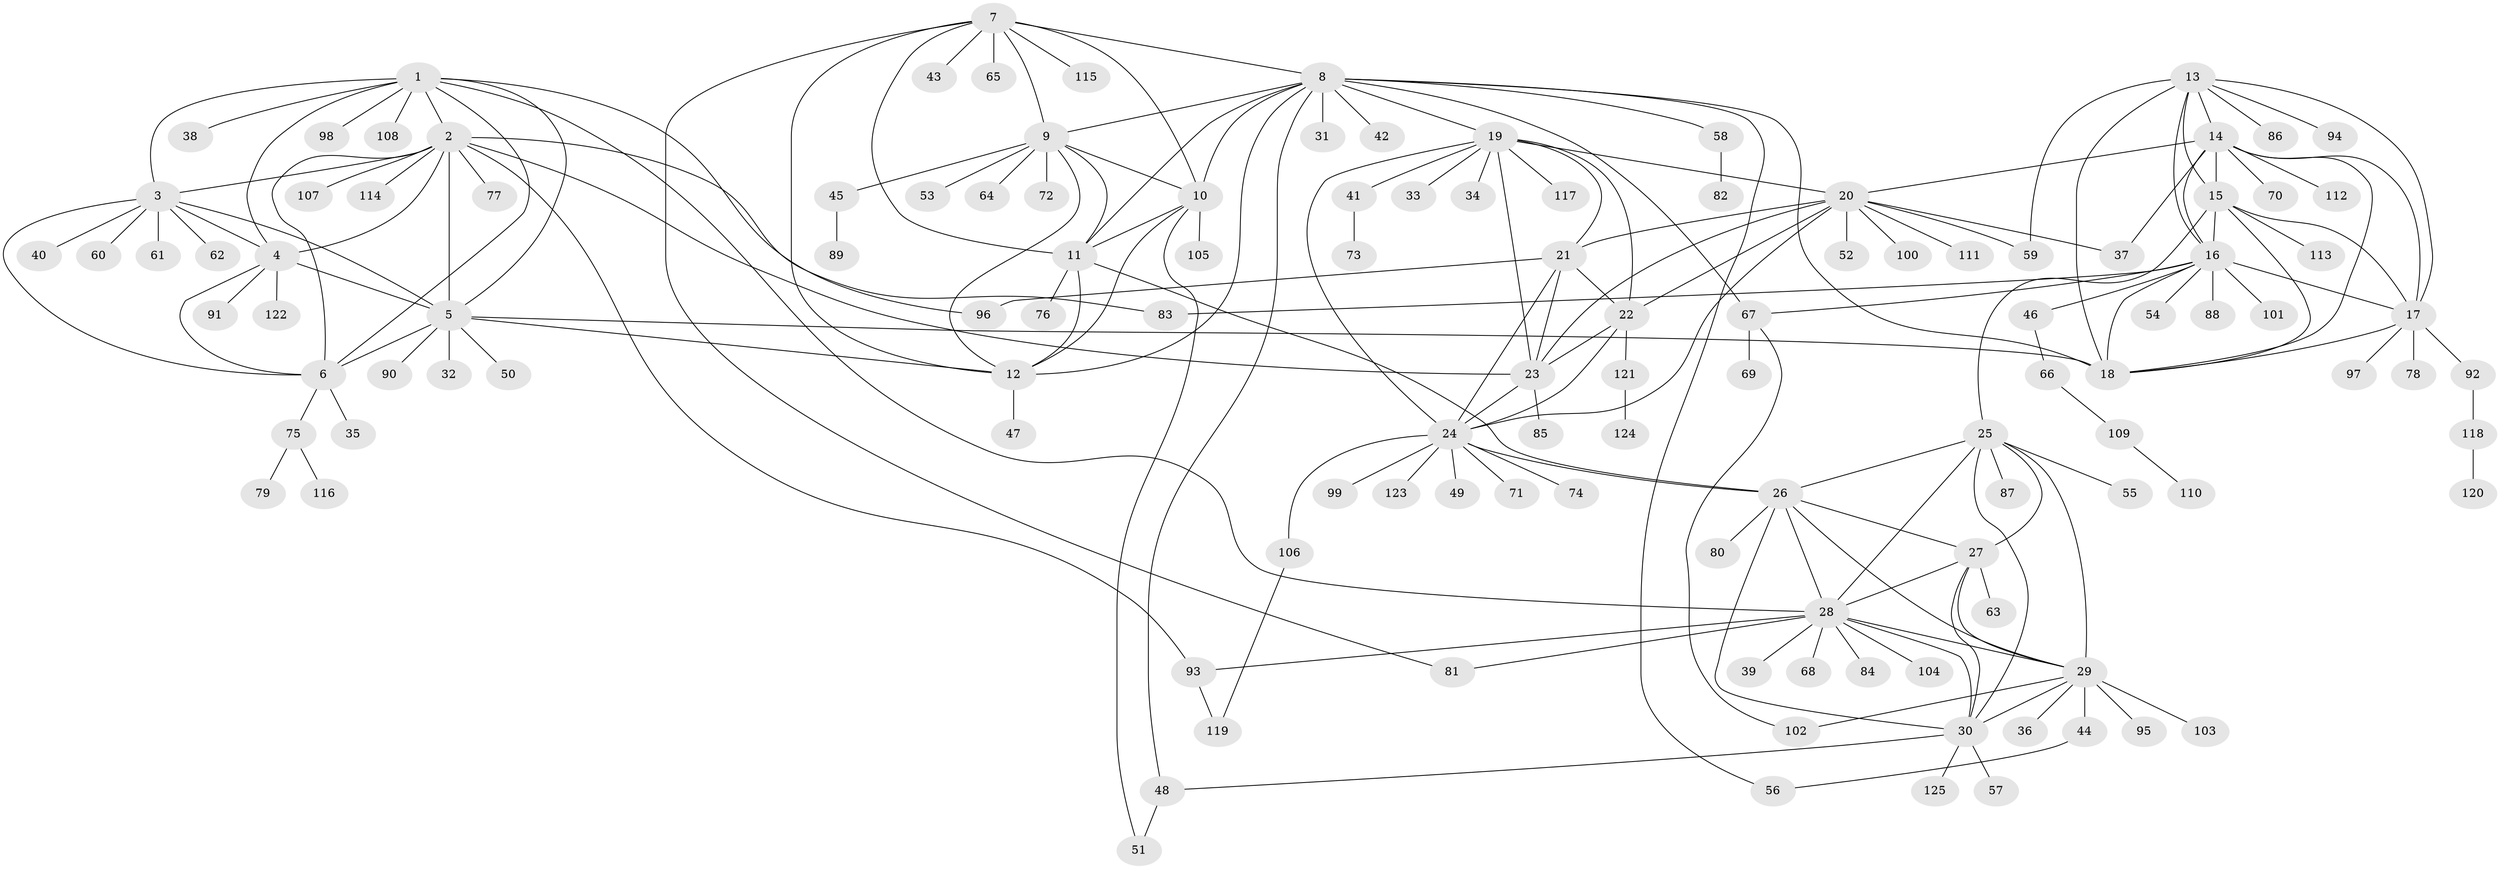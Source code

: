 // coarse degree distribution, {7: 0.05263157894736842, 8: 0.02631578947368421, 6: 0.15789473684210525, 5: 0.05263157894736842, 10: 0.02631578947368421, 2: 0.18421052631578946, 11: 0.02631578947368421, 12: 0.02631578947368421, 3: 0.07894736842105263, 1: 0.3684210526315789}
// Generated by graph-tools (version 1.1) at 2025/52/03/04/25 22:52:38]
// undirected, 125 vertices, 192 edges
graph export_dot {
  node [color=gray90,style=filled];
  1;
  2;
  3;
  4;
  5;
  6;
  7;
  8;
  9;
  10;
  11;
  12;
  13;
  14;
  15;
  16;
  17;
  18;
  19;
  20;
  21;
  22;
  23;
  24;
  25;
  26;
  27;
  28;
  29;
  30;
  31;
  32;
  33;
  34;
  35;
  36;
  37;
  38;
  39;
  40;
  41;
  42;
  43;
  44;
  45;
  46;
  47;
  48;
  49;
  50;
  51;
  52;
  53;
  54;
  55;
  56;
  57;
  58;
  59;
  60;
  61;
  62;
  63;
  64;
  65;
  66;
  67;
  68;
  69;
  70;
  71;
  72;
  73;
  74;
  75;
  76;
  77;
  78;
  79;
  80;
  81;
  82;
  83;
  84;
  85;
  86;
  87;
  88;
  89;
  90;
  91;
  92;
  93;
  94;
  95;
  96;
  97;
  98;
  99;
  100;
  101;
  102;
  103;
  104;
  105;
  106;
  107;
  108;
  109;
  110;
  111;
  112;
  113;
  114;
  115;
  116;
  117;
  118;
  119;
  120;
  121;
  122;
  123;
  124;
  125;
  1 -- 2;
  1 -- 3;
  1 -- 4;
  1 -- 5;
  1 -- 6;
  1 -- 28;
  1 -- 38;
  1 -- 96;
  1 -- 98;
  1 -- 108;
  2 -- 3;
  2 -- 4;
  2 -- 5;
  2 -- 6;
  2 -- 23;
  2 -- 77;
  2 -- 83;
  2 -- 93;
  2 -- 107;
  2 -- 114;
  3 -- 4;
  3 -- 5;
  3 -- 6;
  3 -- 40;
  3 -- 60;
  3 -- 61;
  3 -- 62;
  4 -- 5;
  4 -- 6;
  4 -- 91;
  4 -- 122;
  5 -- 6;
  5 -- 12;
  5 -- 18;
  5 -- 32;
  5 -- 50;
  5 -- 90;
  6 -- 35;
  6 -- 75;
  7 -- 8;
  7 -- 9;
  7 -- 10;
  7 -- 11;
  7 -- 12;
  7 -- 43;
  7 -- 65;
  7 -- 81;
  7 -- 115;
  8 -- 9;
  8 -- 10;
  8 -- 11;
  8 -- 12;
  8 -- 18;
  8 -- 19;
  8 -- 31;
  8 -- 42;
  8 -- 48;
  8 -- 56;
  8 -- 58;
  8 -- 67;
  9 -- 10;
  9 -- 11;
  9 -- 12;
  9 -- 45;
  9 -- 53;
  9 -- 64;
  9 -- 72;
  10 -- 11;
  10 -- 12;
  10 -- 51;
  10 -- 105;
  11 -- 12;
  11 -- 26;
  11 -- 76;
  12 -- 47;
  13 -- 14;
  13 -- 15;
  13 -- 16;
  13 -- 17;
  13 -- 18;
  13 -- 59;
  13 -- 86;
  13 -- 94;
  14 -- 15;
  14 -- 16;
  14 -- 17;
  14 -- 18;
  14 -- 20;
  14 -- 37;
  14 -- 70;
  14 -- 112;
  15 -- 16;
  15 -- 17;
  15 -- 18;
  15 -- 25;
  15 -- 113;
  16 -- 17;
  16 -- 18;
  16 -- 46;
  16 -- 54;
  16 -- 67;
  16 -- 83;
  16 -- 88;
  16 -- 101;
  17 -- 18;
  17 -- 78;
  17 -- 92;
  17 -- 97;
  19 -- 20;
  19 -- 21;
  19 -- 22;
  19 -- 23;
  19 -- 24;
  19 -- 33;
  19 -- 34;
  19 -- 41;
  19 -- 117;
  20 -- 21;
  20 -- 22;
  20 -- 23;
  20 -- 24;
  20 -- 37;
  20 -- 52;
  20 -- 59;
  20 -- 100;
  20 -- 111;
  21 -- 22;
  21 -- 23;
  21 -- 24;
  21 -- 96;
  22 -- 23;
  22 -- 24;
  22 -- 121;
  23 -- 24;
  23 -- 85;
  24 -- 26;
  24 -- 49;
  24 -- 71;
  24 -- 74;
  24 -- 99;
  24 -- 106;
  24 -- 123;
  25 -- 26;
  25 -- 27;
  25 -- 28;
  25 -- 29;
  25 -- 30;
  25 -- 55;
  25 -- 87;
  26 -- 27;
  26 -- 28;
  26 -- 29;
  26 -- 30;
  26 -- 80;
  27 -- 28;
  27 -- 29;
  27 -- 30;
  27 -- 63;
  28 -- 29;
  28 -- 30;
  28 -- 39;
  28 -- 68;
  28 -- 81;
  28 -- 84;
  28 -- 93;
  28 -- 104;
  29 -- 30;
  29 -- 36;
  29 -- 44;
  29 -- 95;
  29 -- 102;
  29 -- 103;
  30 -- 48;
  30 -- 57;
  30 -- 125;
  41 -- 73;
  44 -- 56;
  45 -- 89;
  46 -- 66;
  48 -- 51;
  58 -- 82;
  66 -- 109;
  67 -- 69;
  67 -- 102;
  75 -- 79;
  75 -- 116;
  92 -- 118;
  93 -- 119;
  106 -- 119;
  109 -- 110;
  118 -- 120;
  121 -- 124;
}
